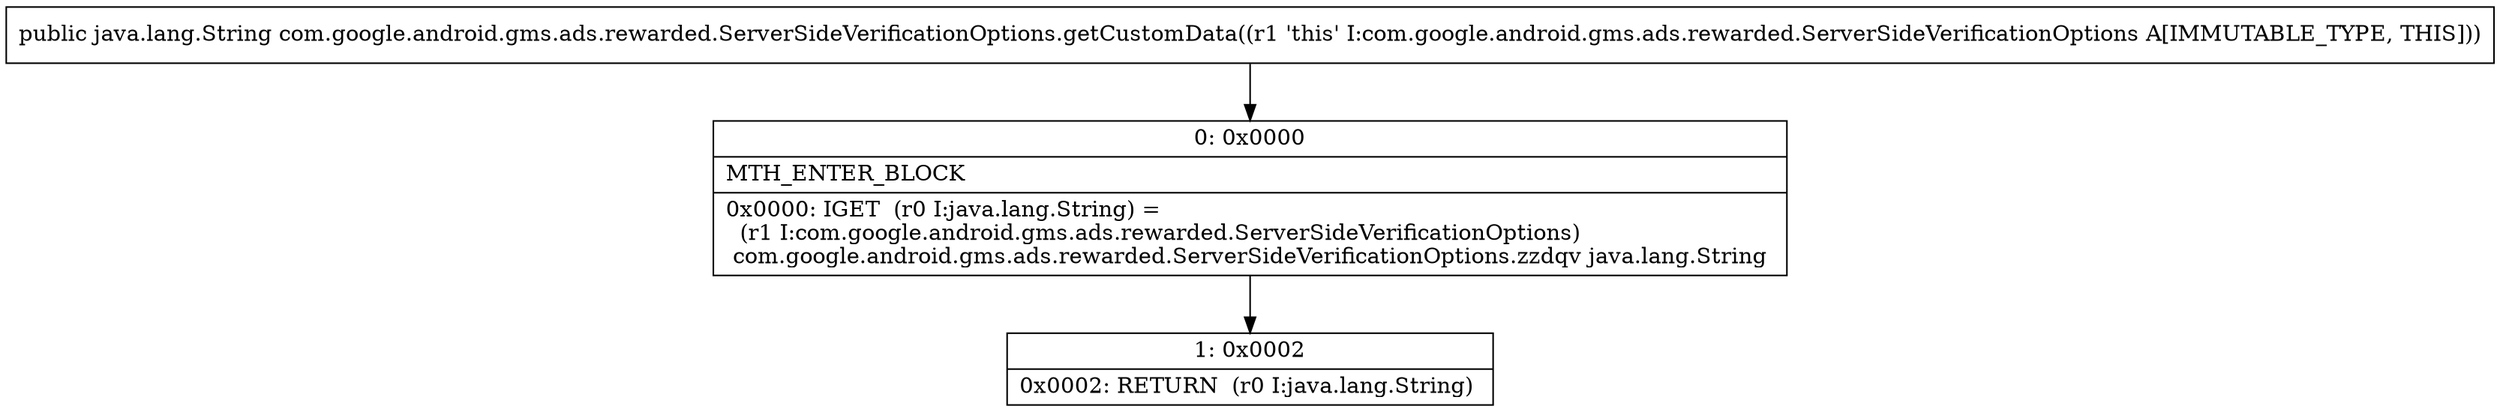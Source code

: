 digraph "CFG forcom.google.android.gms.ads.rewarded.ServerSideVerificationOptions.getCustomData()Ljava\/lang\/String;" {
Node_0 [shape=record,label="{0\:\ 0x0000|MTH_ENTER_BLOCK\l|0x0000: IGET  (r0 I:java.lang.String) = \l  (r1 I:com.google.android.gms.ads.rewarded.ServerSideVerificationOptions)\l com.google.android.gms.ads.rewarded.ServerSideVerificationOptions.zzdqv java.lang.String \l}"];
Node_1 [shape=record,label="{1\:\ 0x0002|0x0002: RETURN  (r0 I:java.lang.String) \l}"];
MethodNode[shape=record,label="{public java.lang.String com.google.android.gms.ads.rewarded.ServerSideVerificationOptions.getCustomData((r1 'this' I:com.google.android.gms.ads.rewarded.ServerSideVerificationOptions A[IMMUTABLE_TYPE, THIS])) }"];
MethodNode -> Node_0;
Node_0 -> Node_1;
}

